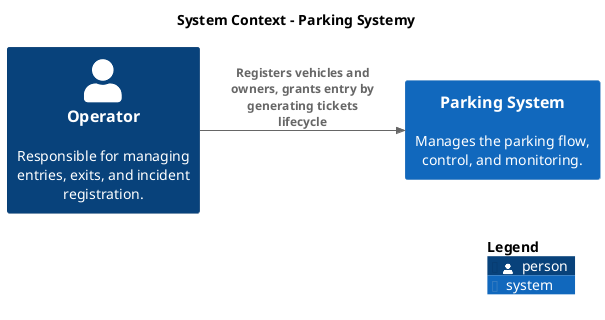 @startuml
set separator none
title System Context - Parking Systemy

left to right direction

!include <C4/C4>
!include <C4/C4_Context>

Person(Operator, "Operator", $descr="Responsible for managing entries, exits, and incident registration.", $tags="", $link="")
System(ParkingSystem, "Parking System", $descr="Manages the parking flow, control, and monitoring.", $tags="", $link="")

Rel(Operator, ParkingSystem, "Registers vehicles and owners, grants entry by generating tickets lifecycle", $techn="", $tags="", $link="")

SHOW_LEGEND(true)
@enduml